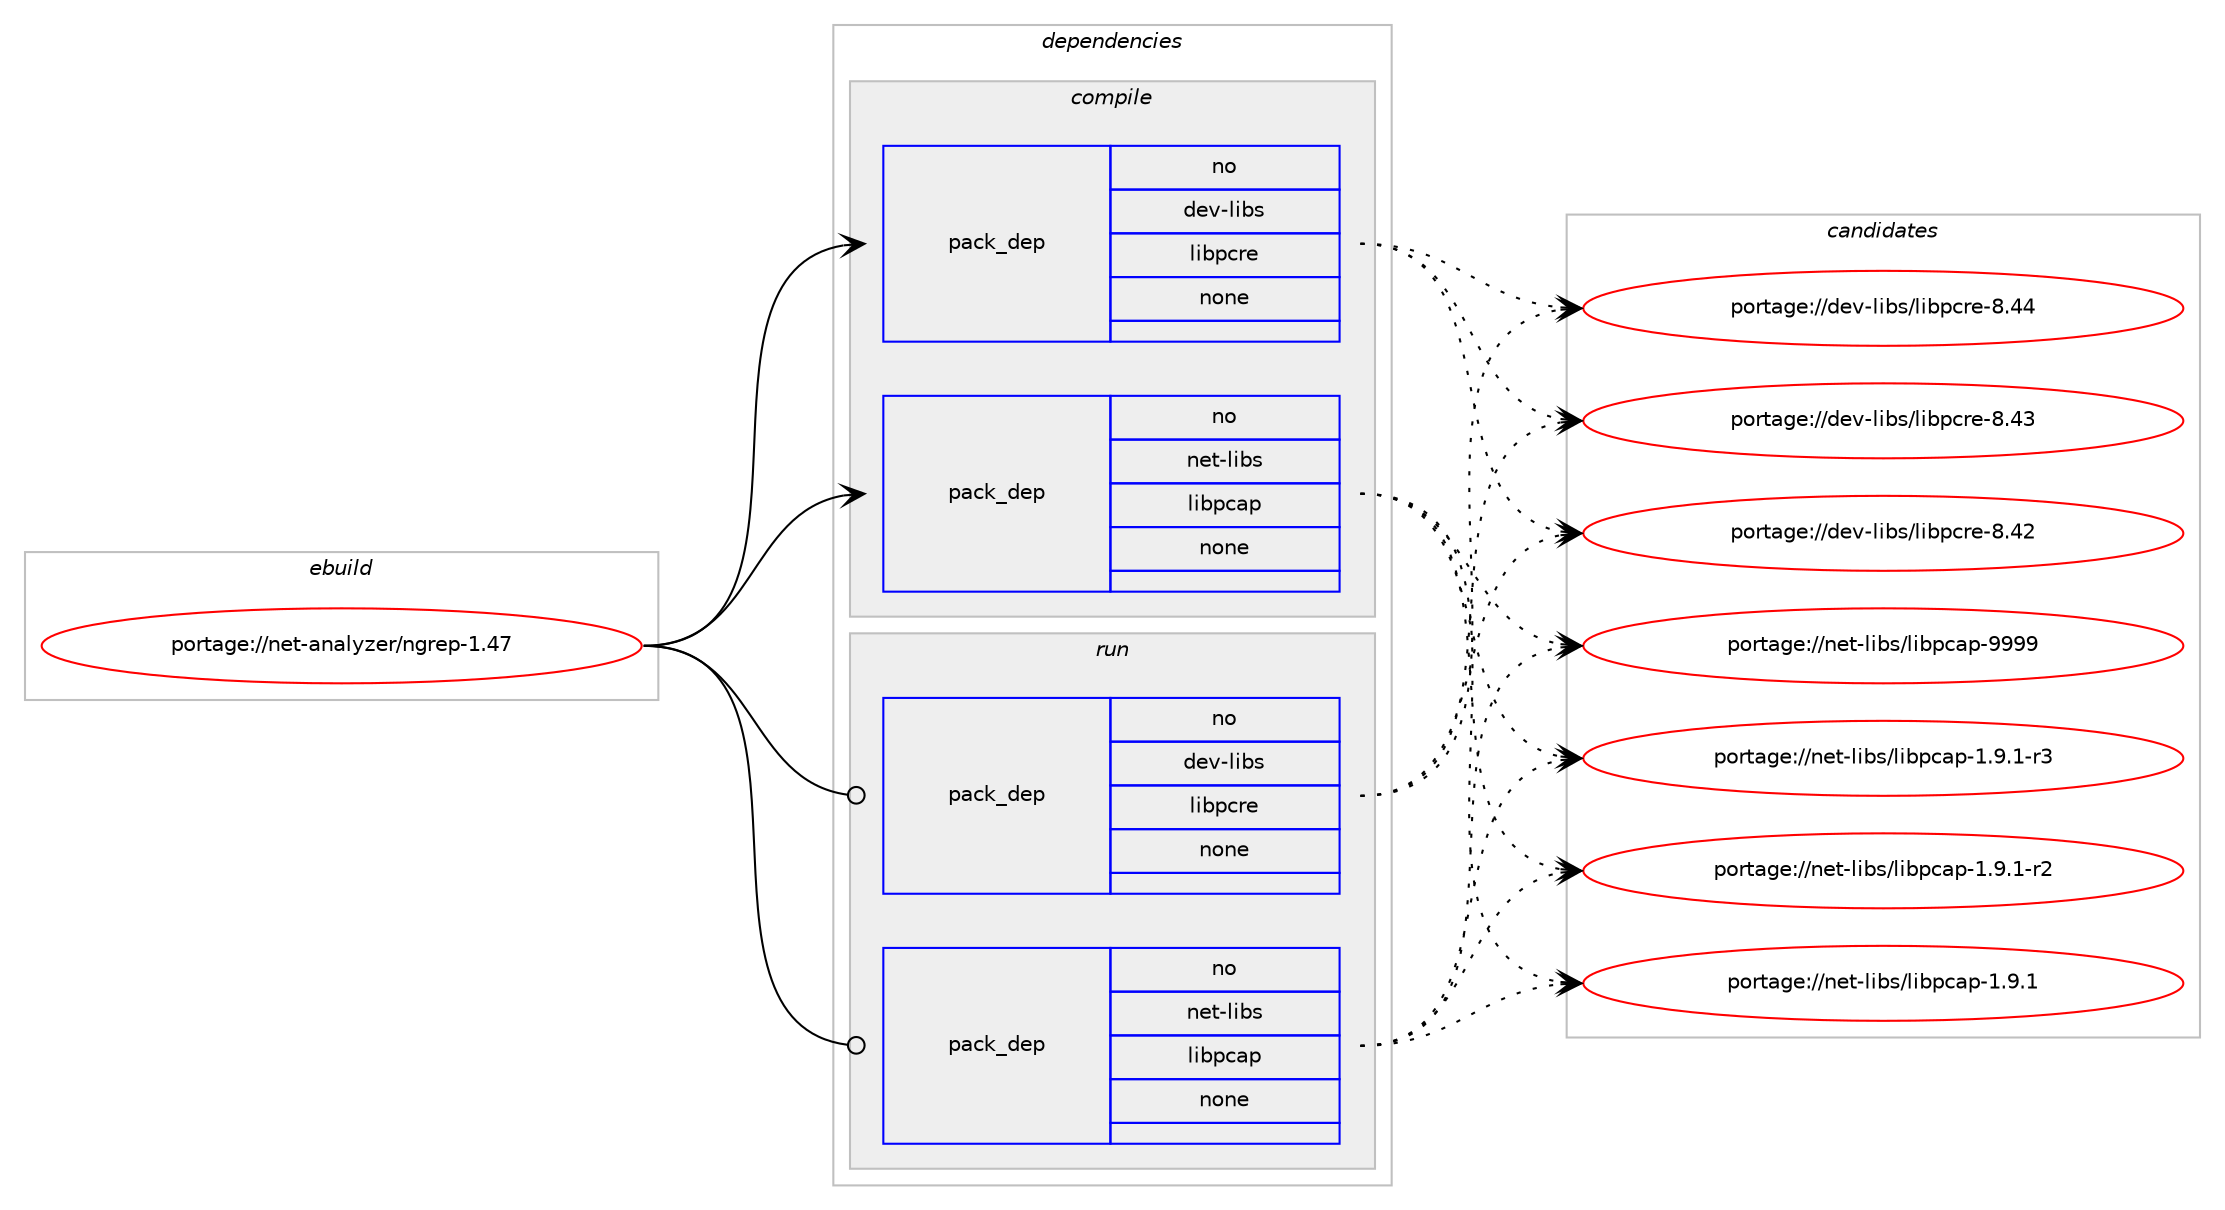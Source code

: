 digraph prolog {

# *************
# Graph options
# *************

newrank=true;
concentrate=true;
compound=true;
graph [rankdir=LR,fontname=Helvetica,fontsize=10,ranksep=1.5];#, ranksep=2.5, nodesep=0.2];
edge  [arrowhead=vee];
node  [fontname=Helvetica,fontsize=10];

# **********
# The ebuild
# **********

subgraph cluster_leftcol {
color=gray;
rank=same;
label=<<i>ebuild</i>>;
id [label="portage://net-analyzer/ngrep-1.47", color=red, width=4, href="../net-analyzer/ngrep-1.47.svg"];
}

# ****************
# The dependencies
# ****************

subgraph cluster_midcol {
color=gray;
label=<<i>dependencies</i>>;
subgraph cluster_compile {
fillcolor="#eeeeee";
style=filled;
label=<<i>compile</i>>;
subgraph pack118537 {
dependency156261 [label=<<TABLE BORDER="0" CELLBORDER="1" CELLSPACING="0" CELLPADDING="4" WIDTH="220"><TR><TD ROWSPAN="6" CELLPADDING="30">pack_dep</TD></TR><TR><TD WIDTH="110">no</TD></TR><TR><TD>dev-libs</TD></TR><TR><TD>libpcre</TD></TR><TR><TD>none</TD></TR><TR><TD></TD></TR></TABLE>>, shape=none, color=blue];
}
id:e -> dependency156261:w [weight=20,style="solid",arrowhead="vee"];
subgraph pack118538 {
dependency156262 [label=<<TABLE BORDER="0" CELLBORDER="1" CELLSPACING="0" CELLPADDING="4" WIDTH="220"><TR><TD ROWSPAN="6" CELLPADDING="30">pack_dep</TD></TR><TR><TD WIDTH="110">no</TD></TR><TR><TD>net-libs</TD></TR><TR><TD>libpcap</TD></TR><TR><TD>none</TD></TR><TR><TD></TD></TR></TABLE>>, shape=none, color=blue];
}
id:e -> dependency156262:w [weight=20,style="solid",arrowhead="vee"];
}
subgraph cluster_compileandrun {
fillcolor="#eeeeee";
style=filled;
label=<<i>compile and run</i>>;
}
subgraph cluster_run {
fillcolor="#eeeeee";
style=filled;
label=<<i>run</i>>;
subgraph pack118539 {
dependency156263 [label=<<TABLE BORDER="0" CELLBORDER="1" CELLSPACING="0" CELLPADDING="4" WIDTH="220"><TR><TD ROWSPAN="6" CELLPADDING="30">pack_dep</TD></TR><TR><TD WIDTH="110">no</TD></TR><TR><TD>dev-libs</TD></TR><TR><TD>libpcre</TD></TR><TR><TD>none</TD></TR><TR><TD></TD></TR></TABLE>>, shape=none, color=blue];
}
id:e -> dependency156263:w [weight=20,style="solid",arrowhead="odot"];
subgraph pack118540 {
dependency156264 [label=<<TABLE BORDER="0" CELLBORDER="1" CELLSPACING="0" CELLPADDING="4" WIDTH="220"><TR><TD ROWSPAN="6" CELLPADDING="30">pack_dep</TD></TR><TR><TD WIDTH="110">no</TD></TR><TR><TD>net-libs</TD></TR><TR><TD>libpcap</TD></TR><TR><TD>none</TD></TR><TR><TD></TD></TR></TABLE>>, shape=none, color=blue];
}
id:e -> dependency156264:w [weight=20,style="solid",arrowhead="odot"];
}
}

# **************
# The candidates
# **************

subgraph cluster_choices {
rank=same;
color=gray;
label=<<i>candidates</i>>;

subgraph choice118537 {
color=black;
nodesep=1;
choice10010111845108105981154710810598112991141014556465252 [label="portage://dev-libs/libpcre-8.44", color=red, width=4,href="../dev-libs/libpcre-8.44.svg"];
choice10010111845108105981154710810598112991141014556465251 [label="portage://dev-libs/libpcre-8.43", color=red, width=4,href="../dev-libs/libpcre-8.43.svg"];
choice10010111845108105981154710810598112991141014556465250 [label="portage://dev-libs/libpcre-8.42", color=red, width=4,href="../dev-libs/libpcre-8.42.svg"];
dependency156261:e -> choice10010111845108105981154710810598112991141014556465252:w [style=dotted,weight="100"];
dependency156261:e -> choice10010111845108105981154710810598112991141014556465251:w [style=dotted,weight="100"];
dependency156261:e -> choice10010111845108105981154710810598112991141014556465250:w [style=dotted,weight="100"];
}
subgraph choice118538 {
color=black;
nodesep=1;
choice1101011164510810598115471081059811299971124557575757 [label="portage://net-libs/libpcap-9999", color=red, width=4,href="../net-libs/libpcap-9999.svg"];
choice1101011164510810598115471081059811299971124549465746494511451 [label="portage://net-libs/libpcap-1.9.1-r3", color=red, width=4,href="../net-libs/libpcap-1.9.1-r3.svg"];
choice1101011164510810598115471081059811299971124549465746494511450 [label="portage://net-libs/libpcap-1.9.1-r2", color=red, width=4,href="../net-libs/libpcap-1.9.1-r2.svg"];
choice110101116451081059811547108105981129997112454946574649 [label="portage://net-libs/libpcap-1.9.1", color=red, width=4,href="../net-libs/libpcap-1.9.1.svg"];
dependency156262:e -> choice1101011164510810598115471081059811299971124557575757:w [style=dotted,weight="100"];
dependency156262:e -> choice1101011164510810598115471081059811299971124549465746494511451:w [style=dotted,weight="100"];
dependency156262:e -> choice1101011164510810598115471081059811299971124549465746494511450:w [style=dotted,weight="100"];
dependency156262:e -> choice110101116451081059811547108105981129997112454946574649:w [style=dotted,weight="100"];
}
subgraph choice118539 {
color=black;
nodesep=1;
choice10010111845108105981154710810598112991141014556465252 [label="portage://dev-libs/libpcre-8.44", color=red, width=4,href="../dev-libs/libpcre-8.44.svg"];
choice10010111845108105981154710810598112991141014556465251 [label="portage://dev-libs/libpcre-8.43", color=red, width=4,href="../dev-libs/libpcre-8.43.svg"];
choice10010111845108105981154710810598112991141014556465250 [label="portage://dev-libs/libpcre-8.42", color=red, width=4,href="../dev-libs/libpcre-8.42.svg"];
dependency156263:e -> choice10010111845108105981154710810598112991141014556465252:w [style=dotted,weight="100"];
dependency156263:e -> choice10010111845108105981154710810598112991141014556465251:w [style=dotted,weight="100"];
dependency156263:e -> choice10010111845108105981154710810598112991141014556465250:w [style=dotted,weight="100"];
}
subgraph choice118540 {
color=black;
nodesep=1;
choice1101011164510810598115471081059811299971124557575757 [label="portage://net-libs/libpcap-9999", color=red, width=4,href="../net-libs/libpcap-9999.svg"];
choice1101011164510810598115471081059811299971124549465746494511451 [label="portage://net-libs/libpcap-1.9.1-r3", color=red, width=4,href="../net-libs/libpcap-1.9.1-r3.svg"];
choice1101011164510810598115471081059811299971124549465746494511450 [label="portage://net-libs/libpcap-1.9.1-r2", color=red, width=4,href="../net-libs/libpcap-1.9.1-r2.svg"];
choice110101116451081059811547108105981129997112454946574649 [label="portage://net-libs/libpcap-1.9.1", color=red, width=4,href="../net-libs/libpcap-1.9.1.svg"];
dependency156264:e -> choice1101011164510810598115471081059811299971124557575757:w [style=dotted,weight="100"];
dependency156264:e -> choice1101011164510810598115471081059811299971124549465746494511451:w [style=dotted,weight="100"];
dependency156264:e -> choice1101011164510810598115471081059811299971124549465746494511450:w [style=dotted,weight="100"];
dependency156264:e -> choice110101116451081059811547108105981129997112454946574649:w [style=dotted,weight="100"];
}
}

}
